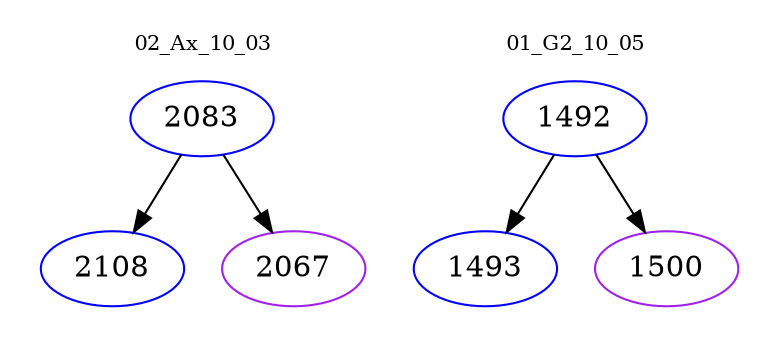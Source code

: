 digraph{
subgraph cluster_0 {
color = white
label = "02_Ax_10_03";
fontsize=10;
T0_2083 [label="2083", color="blue"]
T0_2083 -> T0_2108 [color="black"]
T0_2108 [label="2108", color="blue"]
T0_2083 -> T0_2067 [color="black"]
T0_2067 [label="2067", color="purple"]
}
subgraph cluster_1 {
color = white
label = "01_G2_10_05";
fontsize=10;
T1_1492 [label="1492", color="blue"]
T1_1492 -> T1_1493 [color="black"]
T1_1493 [label="1493", color="blue"]
T1_1492 -> T1_1500 [color="black"]
T1_1500 [label="1500", color="purple"]
}
}
